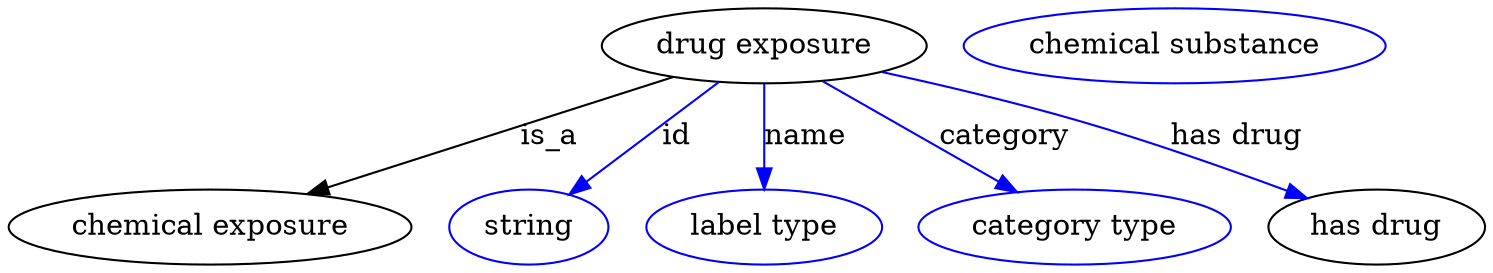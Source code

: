 digraph {
	graph [bb="0,0,577.29,123"];
	node [label="\N"];
	"drug exposure"	[height=0.5,
		label="drug exposure",
		pos="297.34,105",
		width=1.6971];
	"chemical exposure"	[height=0.5,
		pos="77.343,18",
		width=2.1484];
	"drug exposure" -> "chemical exposure"	[label=is_a,
		lp="212.34,61.5",
		pos="e,115.38,33.696 261.51,90.154 224.31,75.782 165.93,53.228 124.9,37.372"];
	id	[color=blue,
		height=0.5,
		label=string,
		pos="203.34,18",
		width=0.84854];
	"drug exposure" -> id	[color=blue,
		label=id,
		lp="261.84,61.5",
		pos="e,219.53,33.636 279.22,87.611 264.36,74.179 243.23,55.065 227.03,40.421",
		style=solid];
	name	[color=blue,
		height=0.5,
		label="label type",
		pos="297.34,18",
		width=1.2638];
	"drug exposure" -> name	[color=blue,
		label=name,
		lp="312.84,61.5",
		pos="e,297.34,36.175 297.34,86.799 297.34,75.163 297.34,59.548 297.34,46.237",
		style=solid];
	category	[color=blue,
		height=0.5,
		label="category type",
		pos="419.34,18",
		width=1.6249];
	"drug exposure" -> category	[color=blue,
		label=category,
		lp="389.84,61.5",
		pos="e,396.8,34.704 320,88.211 339.26,74.793 367.1,55.4 388.41,40.554",
		style=solid];
	"has drug"	[height=0.5,
		pos="536.34,18",
		width=1.1374];
	"drug exposure" -> "has drug"	[color=blue,
		label="has drug",
		lp="477.84,61.5",
		pos="e,508.8,31.627 341.33,92.466 364.2,86.144 392.49,77.813 417.34,69 445.37,59.06 476.32,45.988 499.63,35.703",
		style=solid];
	"drug exposure_has drug"	[color=blue,
		height=0.5,
		label="chemical substance",
		pos="455.34,105",
		width=2.2026];
}
